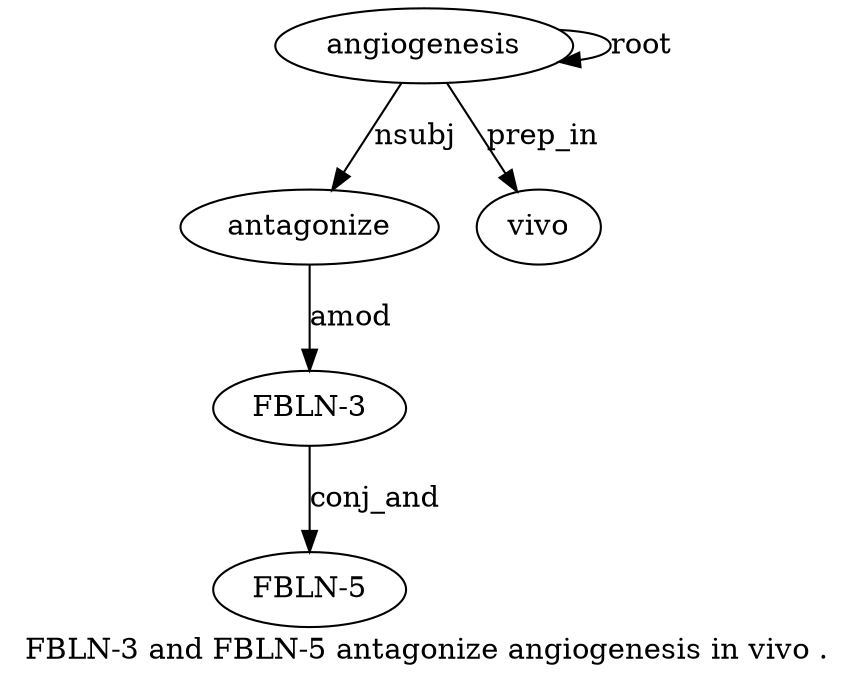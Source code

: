digraph "FBLN-3 and FBLN-5 antagonize angiogenesis in vivo ." {
label="FBLN-3 and FBLN-5 antagonize angiogenesis in vivo .";
antagonize4 [style=filled, fillcolor=white, label=antagonize];
"FBLN-31" [style=filled, fillcolor=white, label="FBLN-3"];
antagonize4 -> "FBLN-31"  [label=amod];
"FBLN-53" [style=filled, fillcolor=white, label="FBLN-5"];
"FBLN-31" -> "FBLN-53"  [label=conj_and];
angiogenesis5 [style=filled, fillcolor=white, label=angiogenesis];
angiogenesis5 -> antagonize4  [label=nsubj];
angiogenesis5 -> angiogenesis5  [label=root];
vivo7 [style=filled, fillcolor=white, label=vivo];
angiogenesis5 -> vivo7  [label=prep_in];
}
